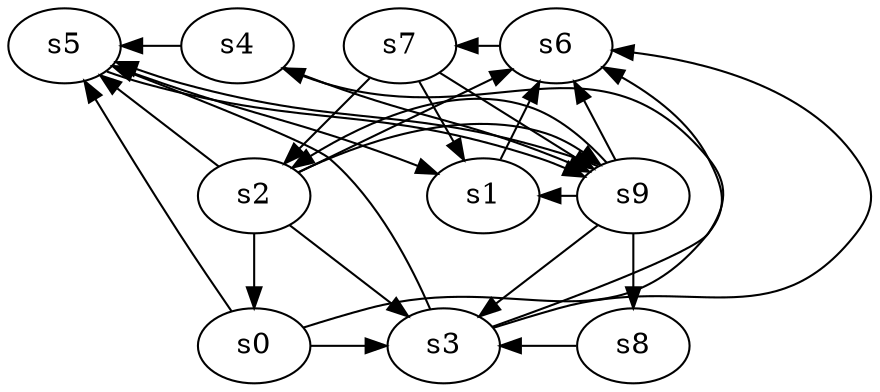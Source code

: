digraph game_0942_complex_10 {
    s0 [name="s0", player=1];
    s1 [name="s1", player=0];
    s2 [name="s2", player=1];
    s3 [name="s3", player=1];
    s4 [name="s4", player=0];
    s5 [name="s5", player=0];
    s6 [name="s6", player=1, target=1];
    s7 [name="s7", player=0];
    s8 [name="s8", player=1];
    s9 [name="s9", player=1];

    s0 -> s3 [constraint="time == 5 || time == 13 || time == 19 || time == 21"];
    s0 -> s5 [constraint="time % 4 == 2 && time % 4 == 0"];
    s0 -> s6 [constraint="time % 6 == 4"];
    s1 -> s6 [constraint="time == 10 || time == 20"];
    s2 -> s0;
    s2 -> s3;
    s2 -> s5 [constraint="time == 1 || time == 21 || time == 24 || time == 27"];
    s2 -> s6 [constraint="time % 8 == 5"];
    s2 -> s9 [constraint="time % 4 == 3 || time % 3 == 0"];
    s3 -> s4 [constraint="!(time % 5 == 2)"];
    s3 -> s5 [constraint="time % 5 == 1 || time % 5 == 2"];
    s3 -> s6 [constraint="time % 3 == 0 || time % 3 == 0"];
    s4 -> s5 [constraint="time % 2 == 0"];
    s4 -> s9 [constraint="!(time % 4 == 3)"];
    s5 -> s1 [constraint="time % 2 == 1 && time % 3 == 0"];
    s5 -> s9 [constraint="time % 4 == 1 && time % 3 == 0"];
    s6 -> s7 [constraint="!(time % 6 == 2)"];
    s7 -> s1;
    s7 -> s2;
    s7 -> s9 [constraint="time % 4 == 3 || time % 4 == 0"];
    s8 -> s3 [constraint="time == 0 || time == 7 || time == 14 || time == 15 || time == 21"];
    s9 -> s1 [constraint="time % 2 == 0"];
    s9 -> s2 [constraint="time % 6 == 5"];
    s9 -> s3;
    s9 -> s5 [constraint="time == 0 || time == 4 || time == 10 || time == 11"];
    s9 -> s6 [constraint="time % 3 == 0"];
    s9 -> s8;
}
